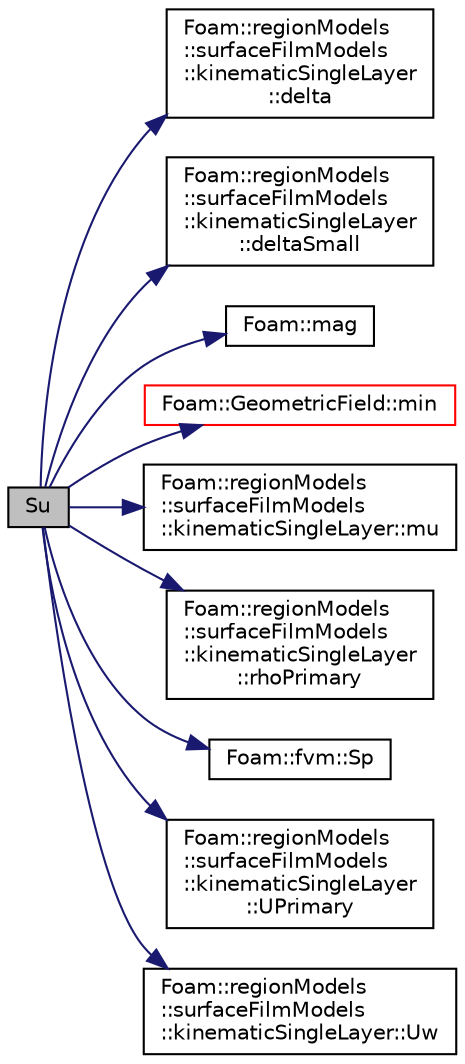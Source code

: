 digraph "Su"
{
  bgcolor="transparent";
  edge [fontname="Helvetica",fontsize="10",labelfontname="Helvetica",labelfontsize="10"];
  node [fontname="Helvetica",fontsize="10",shape=record];
  rankdir="LR";
  Node1 [label="Su",height=0.2,width=0.4,color="black", fillcolor="grey75", style="filled", fontcolor="black"];
  Node1 -> Node2 [color="midnightblue",fontsize="10",style="solid",fontname="Helvetica"];
  Node2 [label="Foam::regionModels\l::surfaceFilmModels\l::kinematicSingleLayer\l::delta",height=0.2,width=0.4,color="black",URL="$a01229.html#af6a79c4b8e19c143706e7a2216cb3b70",tooltip="Return const access to the film thickness / [m]. "];
  Node1 -> Node3 [color="midnightblue",fontsize="10",style="solid",fontname="Helvetica"];
  Node3 [label="Foam::regionModels\l::surfaceFilmModels\l::kinematicSingleLayer\l::deltaSmall",height=0.2,width=0.4,color="black",URL="$a01229.html#a2ef7f03db4a70282af8c9e10d471e506",tooltip="Return small delta. "];
  Node1 -> Node4 [color="midnightblue",fontsize="10",style="solid",fontname="Helvetica"];
  Node4 [label="Foam::mag",height=0.2,width=0.4,color="black",URL="$a10675.html#a929da2a3fdcf3dacbbe0487d3a330dae"];
  Node1 -> Node5 [color="midnightblue",fontsize="10",style="solid",fontname="Helvetica"];
  Node5 [label="Foam::GeometricField::min",height=0.2,width=0.4,color="red",URL="$a00913.html#a7945861ec06a8f04008b170849cc8511"];
  Node1 -> Node6 [color="midnightblue",fontsize="10",style="solid",fontname="Helvetica"];
  Node6 [label="Foam::regionModels\l::surfaceFilmModels\l::kinematicSingleLayer::mu",height=0.2,width=0.4,color="black",URL="$a01229.html#aa9e00b71a09ea817c8c1040737cfea18",tooltip="Return const access to the dynamic viscosity / [Pa.s]. "];
  Node1 -> Node7 [color="midnightblue",fontsize="10",style="solid",fontname="Helvetica"];
  Node7 [label="Foam::regionModels\l::surfaceFilmModels\l::kinematicSingleLayer\l::rhoPrimary",height=0.2,width=0.4,color="black",URL="$a01229.html#a6a33a50d20f8120066b2aabc0473f331",tooltip="Density / [kg/m3]. "];
  Node1 -> Node8 [color="midnightblue",fontsize="10",style="solid",fontname="Helvetica"];
  Node8 [label="Foam::fvm::Sp",height=0.2,width=0.4,color="black",URL="$a10710.html#a67e0938495ebeac7ad57361957720554"];
  Node1 -> Node9 [color="midnightblue",fontsize="10",style="solid",fontname="Helvetica"];
  Node9 [label="Foam::regionModels\l::surfaceFilmModels\l::kinematicSingleLayer\l::UPrimary",height=0.2,width=0.4,color="black",URL="$a01229.html#ae2b2c8dc5ab812e515267296e0d0e31e",tooltip="Velocity / [m/s]. "];
  Node1 -> Node10 [color="midnightblue",fontsize="10",style="solid",fontname="Helvetica"];
  Node10 [label="Foam::regionModels\l::surfaceFilmModels\l::kinematicSingleLayer::Uw",height=0.2,width=0.4,color="black",URL="$a01229.html#af51d8a187c2da8faf29533e4de30e765",tooltip="Return the film wall velocity [m/s]. "];
}

